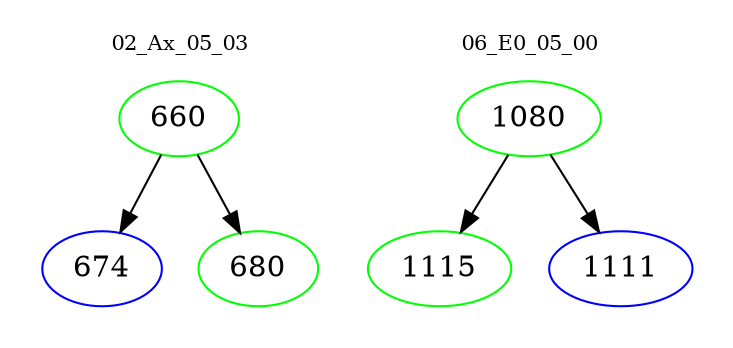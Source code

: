 digraph{
subgraph cluster_0 {
color = white
label = "02_Ax_05_03";
fontsize=10;
T0_660 [label="660", color="green"]
T0_660 -> T0_674 [color="black"]
T0_674 [label="674", color="blue"]
T0_660 -> T0_680 [color="black"]
T0_680 [label="680", color="green"]
}
subgraph cluster_1 {
color = white
label = "06_E0_05_00";
fontsize=10;
T1_1080 [label="1080", color="green"]
T1_1080 -> T1_1115 [color="black"]
T1_1115 [label="1115", color="green"]
T1_1080 -> T1_1111 [color="black"]
T1_1111 [label="1111", color="blue"]
}
}
